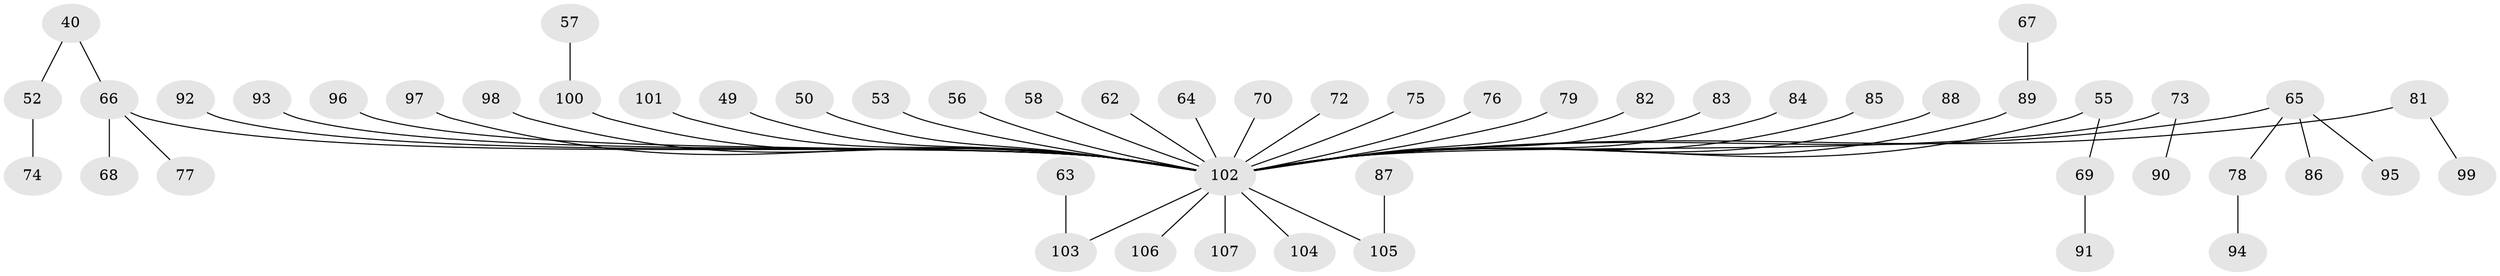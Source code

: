 // original degree distribution, {4: 0.07476635514018691, 5: 0.028037383177570093, 7: 0.009345794392523364, 3: 0.12149532710280374, 8: 0.009345794392523364, 1: 0.5420560747663551, 2: 0.205607476635514, 9: 0.009345794392523364}
// Generated by graph-tools (version 1.1) at 2025/52/03/09/25 04:52:47]
// undirected, 53 vertices, 52 edges
graph export_dot {
graph [start="1"]
  node [color=gray90,style=filled];
  40;
  49;
  50;
  52;
  53;
  55;
  56;
  57;
  58;
  62;
  63;
  64;
  65 [super="+37"];
  66 [super="+35"];
  67;
  68;
  69;
  70;
  72;
  73;
  74;
  75;
  76;
  77;
  78;
  79;
  81 [super="+44"];
  82;
  83;
  84;
  85;
  86;
  87;
  88;
  89 [super="+33"];
  90;
  91;
  92;
  93;
  94;
  95;
  96;
  97;
  98 [super="+22"];
  99;
  100 [super="+17+31+47"];
  101;
  102 [super="+2+7+10+11+38+34+36+54+24+29+80+41+48"];
  103 [super="+51"];
  104 [super="+32"];
  105 [super="+45"];
  106;
  107;
  40 -- 52;
  40 -- 66;
  49 -- 102;
  50 -- 102;
  52 -- 74;
  53 -- 102;
  55 -- 69;
  55 -- 102;
  56 -- 102;
  57 -- 100;
  58 -- 102;
  62 -- 102;
  63 -- 103;
  64 -- 102;
  65 -- 102;
  65 -- 86;
  65 -- 78;
  65 -- 95;
  66 -- 68;
  66 -- 102;
  66 -- 77;
  67 -- 89;
  69 -- 91;
  70 -- 102;
  72 -- 102;
  73 -- 90;
  73 -- 102;
  75 -- 102;
  76 -- 102;
  78 -- 94;
  79 -- 102;
  81 -- 99;
  81 -- 102;
  82 -- 102;
  83 -- 102;
  84 -- 102;
  85 -- 102;
  87 -- 105;
  88 -- 102;
  89 -- 102;
  92 -- 102;
  93 -- 102;
  96 -- 102;
  97 -- 102;
  98 -- 102;
  100 -- 102;
  101 -- 102;
  102 -- 106;
  102 -- 103;
  102 -- 104;
  102 -- 105;
  102 -- 107;
}
